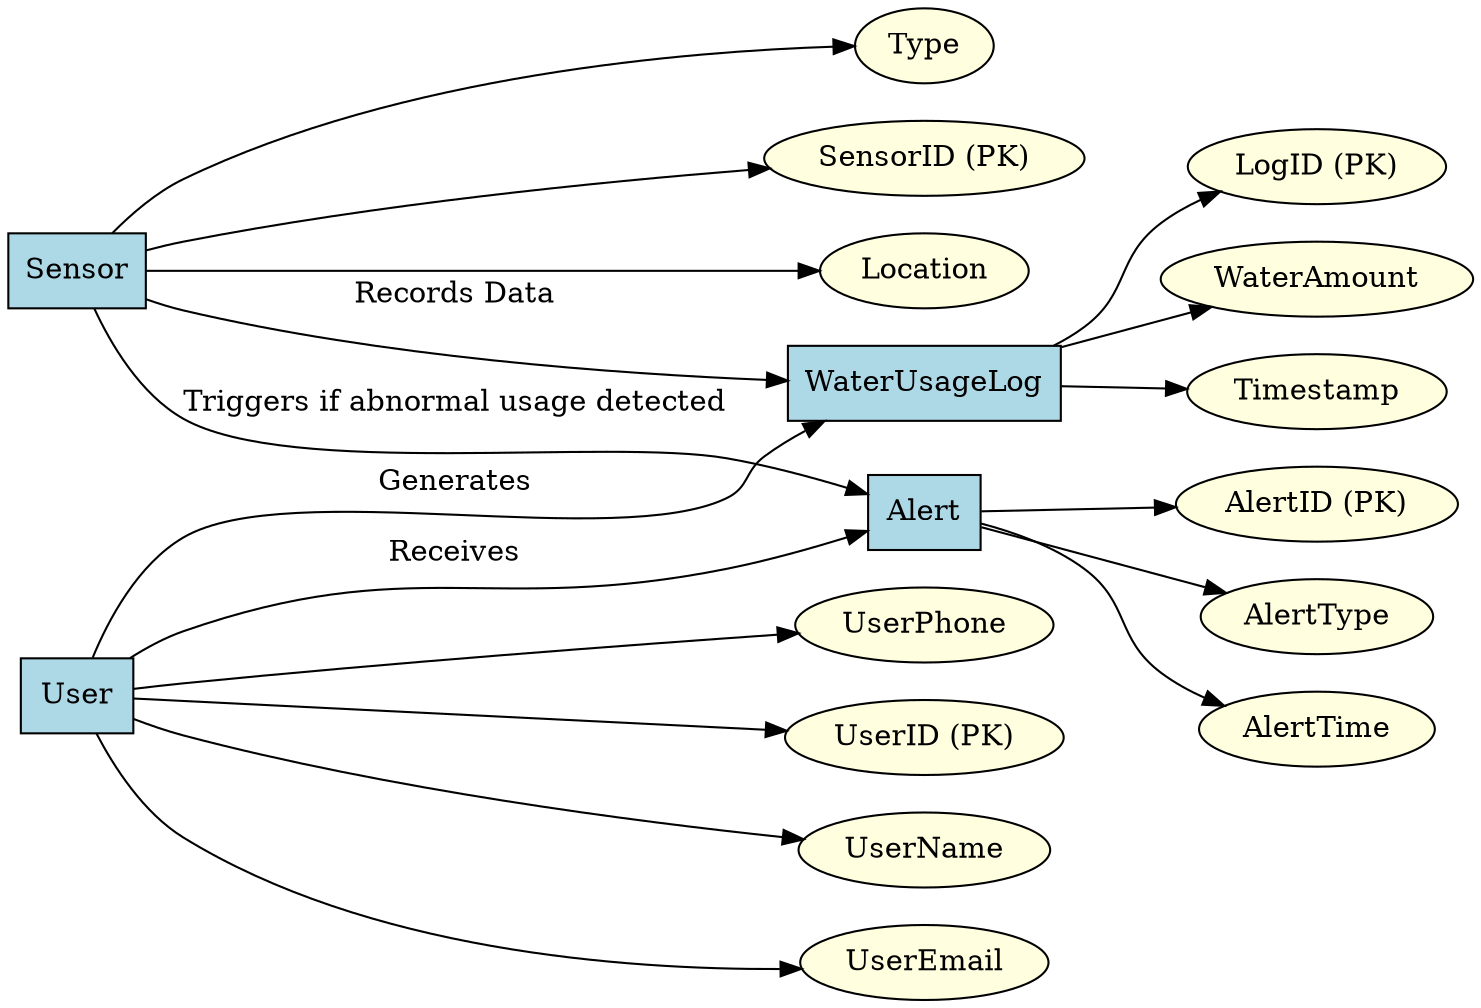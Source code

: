 digraph ER_Diagram {
    rankdir=LR;
    
    // Entities
    node [shape=box, style=filled, fillcolor=lightblue] 
    User; 
    Sensor; 
    WaterUsageLog; 
    Alert; 

    // Relationships
    User -> WaterUsageLog [label="Generates"];
    Sensor -> WaterUsageLog [label="Records Data"];
    User -> Alert [label="Receives"];
    Sensor -> Alert [label="Triggers if abnormal usage detected"];
    
    // Attributes
    node [shape=ellipse, style=filled, fillcolor=lightyellow]
    
    // User attributes
    UserID [label="UserID (PK)"];
    UserName [label="UserName"];
    UserEmail [label="UserEmail"];
    UserPhone [label="UserPhone"];
    
    // Sensor attributes
    SensorID [label="SensorID (PK)"];
    SensorLocation [label="Location"];
    SensorType [label="Type"];

    // Water Usage Log attributes
    LogID [label="LogID (PK)"];
    WaterAmount [label="WaterAmount"];
    Timestamp [label="Timestamp"];

    // Alert attributes
    AlertID [label="AlertID (PK)"];
    AlertType [label="AlertType"];
    AlertTime [label="AlertTime"];

    // Connecting attributes to entities
    User -> UserID;
    User -> UserName;
    User -> UserEmail;
    User -> UserPhone;

    Sensor -> SensorID;
    Sensor -> SensorLocation;
    Sensor -> SensorType;

    WaterUsageLog -> LogID;
    WaterUsageLog -> WaterAmount;
    WaterUsageLog -> Timestamp;

    Alert -> AlertID;
    Alert -> AlertType;
    Alert -> AlertTime;
}
